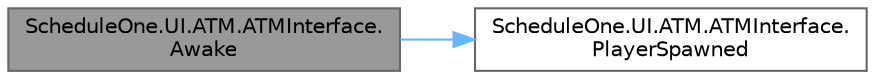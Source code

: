 digraph "ScheduleOne.UI.ATM.ATMInterface.Awake"
{
 // LATEX_PDF_SIZE
  bgcolor="transparent";
  edge [fontname=Helvetica,fontsize=10,labelfontname=Helvetica,labelfontsize=10];
  node [fontname=Helvetica,fontsize=10,shape=box,height=0.2,width=0.4];
  rankdir="LR";
  Node1 [id="Node000001",label="ScheduleOne.UI.ATM.ATMInterface.\lAwake",height=0.2,width=0.4,color="gray40", fillcolor="grey60", style="filled", fontcolor="black",tooltip=" "];
  Node1 -> Node2 [id="edge1_Node000001_Node000002",color="steelblue1",style="solid",tooltip=" "];
  Node2 [id="Node000002",label="ScheduleOne.UI.ATM.ATMInterface.\lPlayerSpawned",height=0.2,width=0.4,color="grey40", fillcolor="white", style="filled",URL="$class_schedule_one_1_1_u_i_1_1_a_t_m_1_1_a_t_m_interface.html#a82c0ddd5b180b20cbd441c7b07cd2e3b",tooltip=" "];
}
